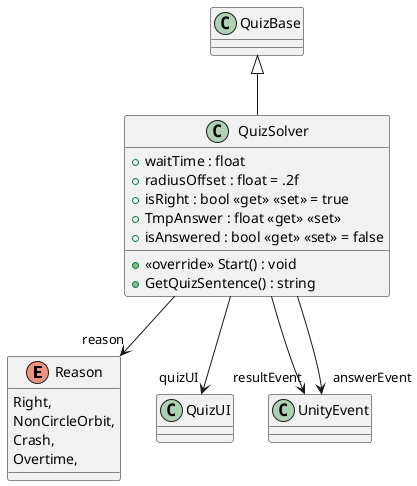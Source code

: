 @startuml
enum Reason {
    Right,
    NonCircleOrbit,
    Crash,
    Overtime,
}
class QuizSolver {
    + waitTime : float
    + radiusOffset : float = .2f
    + isRight : bool <<get>> <<set>> = true
    + TmpAnswer : float <<get>> <<set>>
    + isAnswered : bool <<get>> <<set>> = false
    + <<override>> Start() : void
    + GetQuizSentence() : string
}
QuizBase <|-- QuizSolver
QuizSolver --> "quizUI" QuizUI
QuizSolver --> "resultEvent" UnityEvent
QuizSolver --> "answerEvent" UnityEvent
QuizSolver --> "reason" Reason
@enduml
